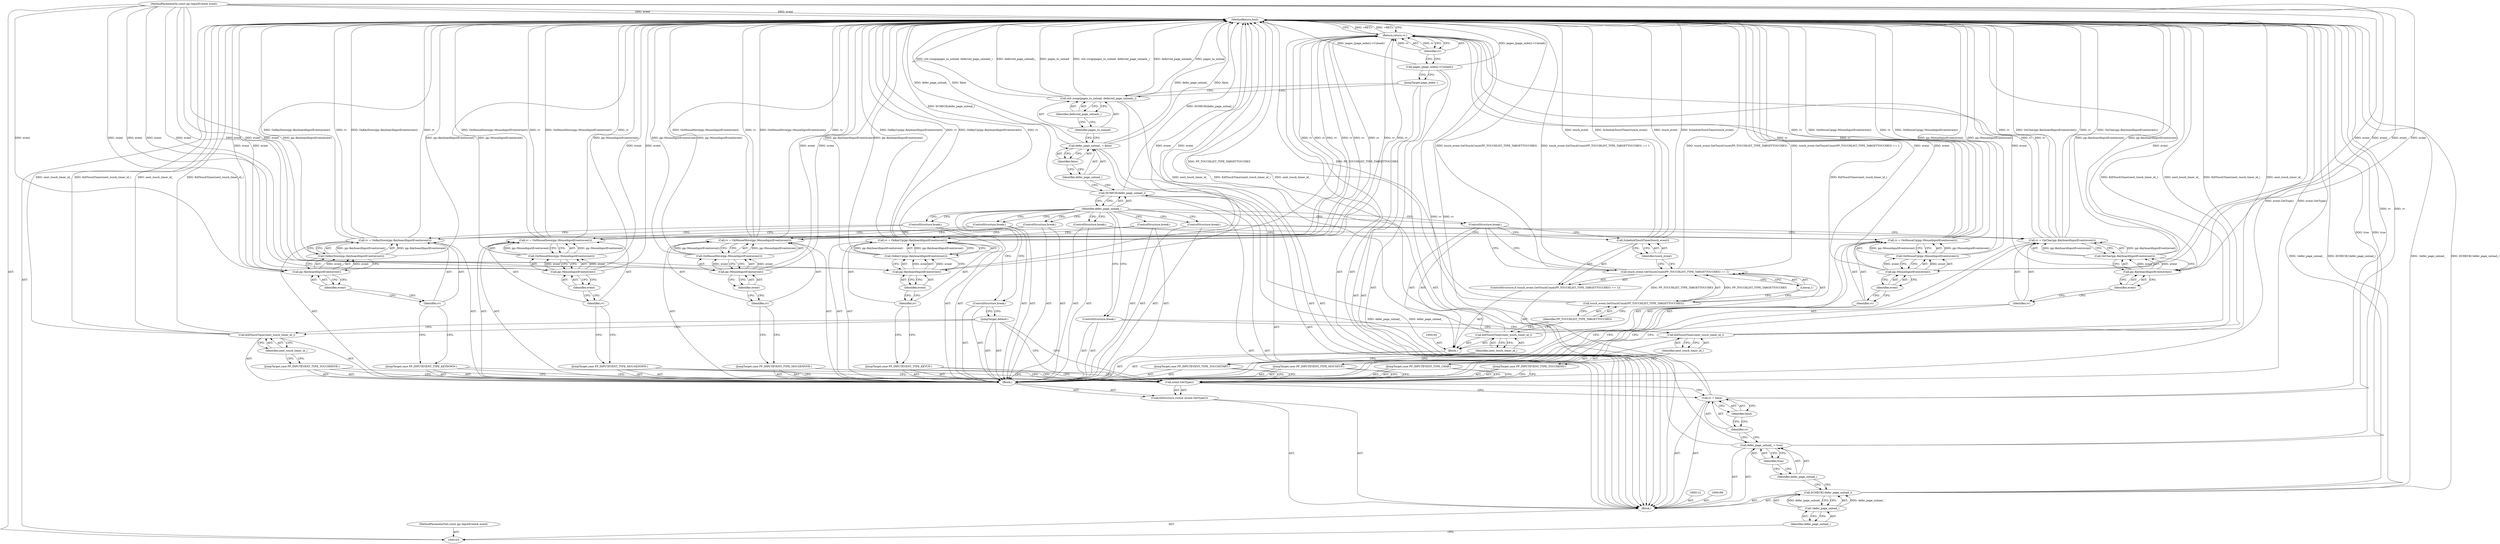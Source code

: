 digraph "0_Chrome_01c9a7e71ca435651723e8cbcab0b3ad4c5351e2" {
"1000196" [label="(MethodReturn,bool)"];
"1000104" [label="(MethodParameterIn,const pp::InputEvent& event)"];
"1000278" [label="(MethodParameterOut,const pp::InputEvent& event)"];
"1000105" [label="(Block,)"];
"1000129" [label="(Call,OnMouseUp(pp::MouseInputEvent(event)))"];
"1000130" [label="(Call,pp::MouseInputEvent(event))"];
"1000131" [label="(Identifier,event)"];
"1000127" [label="(Call,rv = OnMouseUp(pp::MouseInputEvent(event)))"];
"1000128" [label="(Identifier,rv)"];
"1000132" [label="(ControlStructure,break;)"];
"1000133" [label="(JumpTarget,case PP_INPUTEVENT_TYPE_MOUSEMOVE:)"];
"1000136" [label="(Call,OnMouseMove(pp::MouseInputEvent(event)))"];
"1000137" [label="(Call,pp::MouseInputEvent(event))"];
"1000138" [label="(Identifier,event)"];
"1000134" [label="(Call,rv = OnMouseMove(pp::MouseInputEvent(event)))"];
"1000135" [label="(Identifier,rv)"];
"1000139" [label="(ControlStructure,break;)"];
"1000140" [label="(JumpTarget,case PP_INPUTEVENT_TYPE_KEYDOWN:)"];
"1000143" [label="(Call,OnKeyDown(pp::KeyboardInputEvent(event)))"];
"1000144" [label="(Call,pp::KeyboardInputEvent(event))"];
"1000145" [label="(Identifier,event)"];
"1000141" [label="(Call,rv = OnKeyDown(pp::KeyboardInputEvent(event)))"];
"1000142" [label="(Identifier,rv)"];
"1000146" [label="(ControlStructure,break;)"];
"1000147" [label="(JumpTarget,case PP_INPUTEVENT_TYPE_KEYUP:)"];
"1000150" [label="(Call,OnKeyUp(pp::KeyboardInputEvent(event)))"];
"1000151" [label="(Call,pp::KeyboardInputEvent(event))"];
"1000152" [label="(Identifier,event)"];
"1000148" [label="(Call,rv = OnKeyUp(pp::KeyboardInputEvent(event)))"];
"1000149" [label="(Identifier,rv)"];
"1000108" [label="(Identifier,defer_page_unload_)"];
"1000106" [label="(Call,DCHECK(!defer_page_unload_))"];
"1000107" [label="(Call,!defer_page_unload_)"];
"1000153" [label="(ControlStructure,break;)"];
"1000154" [label="(JumpTarget,case PP_INPUTEVENT_TYPE_CHAR:)"];
"1000157" [label="(Call,OnChar(pp::KeyboardInputEvent(event)))"];
"1000158" [label="(Call,pp::KeyboardInputEvent(event))"];
"1000159" [label="(Identifier,event)"];
"1000155" [label="(Call,rv = OnChar(pp::KeyboardInputEvent(event)))"];
"1000156" [label="(Identifier,rv)"];
"1000160" [label="(ControlStructure,break;)"];
"1000161" [label="(JumpTarget,case PP_INPUTEVENT_TYPE_TOUCHSTART:)"];
"1000164" [label="(Identifier,next_touch_timer_id_)"];
"1000163" [label="(Call,KillTouchTimer(next_touch_timer_id_))"];
"1000162" [label="(Block,)"];
"1000167" [label="(Call,touch_event.GetTouchCount(PP_TOUCHLIST_TYPE_TARGETTOUCHES) == 1)"];
"1000168" [label="(Call,touch_event.GetTouchCount(PP_TOUCHLIST_TYPE_TARGETTOUCHES))"];
"1000169" [label="(Identifier,PP_TOUCHLIST_TYPE_TARGETTOUCHES)"];
"1000166" [label="(ControlStructure,if (touch_event.GetTouchCount(PP_TOUCHLIST_TYPE_TARGETTOUCHES) == 1))"];
"1000170" [label="(Literal,1)"];
"1000172" [label="(Identifier,touch_event)"];
"1000171" [label="(Call,ScheduleTouchTimer(touch_event))"];
"1000109" [label="(Call,defer_page_unload_ = true)"];
"1000110" [label="(Identifier,defer_page_unload_)"];
"1000111" [label="(Identifier,true)"];
"1000173" [label="(ControlStructure,break;)"];
"1000174" [label="(JumpTarget,case PP_INPUTEVENT_TYPE_TOUCHEND:)"];
"1000176" [label="(Identifier,next_touch_timer_id_)"];
"1000175" [label="(Call,KillTouchTimer(next_touch_timer_id_))"];
"1000177" [label="(ControlStructure,break;)"];
"1000178" [label="(JumpTarget,case PP_INPUTEVENT_TYPE_TOUCHMOVE:)"];
"1000180" [label="(Identifier,next_touch_timer_id_)"];
"1000179" [label="(Call,KillTouchTimer(next_touch_timer_id_))"];
"1000181" [label="(JumpTarget,default:)"];
"1000182" [label="(ControlStructure,break;)"];
"1000115" [label="(Identifier,false)"];
"1000113" [label="(Call,rv = false)"];
"1000114" [label="(Identifier,rv)"];
"1000184" [label="(Identifier,defer_page_unload_)"];
"1000183" [label="(Call,DCHECK(defer_page_unload_))"];
"1000187" [label="(Identifier,false)"];
"1000185" [label="(Call,defer_page_unload_ = false)"];
"1000186" [label="(Identifier,defer_page_unload_)"];
"1000190" [label="(Identifier,pages_to_unload)"];
"1000189" [label="(Call,std::swap(pages_to_unload, deferred_page_unloads_))"];
"1000191" [label="(Identifier,deferred_page_unloads_)"];
"1000192" [label="(JumpTarget,page_index :)"];
"1000117" [label="(Call,event.GetType())"];
"1000116" [label="(ControlStructure,switch (event.GetType()))"];
"1000118" [label="(Block,)"];
"1000193" [label="(Call,pages_[page_index]->Unload())"];
"1000195" [label="(Identifier,rv)"];
"1000194" [label="(Return,return rv;)"];
"1000119" [label="(JumpTarget,case PP_INPUTEVENT_TYPE_MOUSEDOWN:)"];
"1000122" [label="(Call,OnMouseDown(pp::MouseInputEvent(event)))"];
"1000123" [label="(Call,pp::MouseInputEvent(event))"];
"1000124" [label="(Identifier,event)"];
"1000120" [label="(Call,rv = OnMouseDown(pp::MouseInputEvent(event)))"];
"1000121" [label="(Identifier,rv)"];
"1000125" [label="(ControlStructure,break;)"];
"1000126" [label="(JumpTarget,case PP_INPUTEVENT_TYPE_MOUSEUP:)"];
"1000196" -> "1000103"  [label="AST: "];
"1000196" -> "1000194"  [label="CFG: "];
"1000194" -> "1000196"  [label="DDG: <RET>"];
"1000155" -> "1000196"  [label="DDG: OnChar(pp::KeyboardInputEvent(event))"];
"1000155" -> "1000196"  [label="DDG: rv"];
"1000151" -> "1000196"  [label="DDG: event"];
"1000148" -> "1000196"  [label="DDG: OnKeyUp(pp::KeyboardInputEvent(event))"];
"1000148" -> "1000196"  [label="DDG: rv"];
"1000163" -> "1000196"  [label="DDG: KillTouchTimer(next_touch_timer_id_)"];
"1000163" -> "1000196"  [label="DDG: next_touch_timer_id_"];
"1000158" -> "1000196"  [label="DDG: event"];
"1000117" -> "1000196"  [label="DDG: event.GetType()"];
"1000167" -> "1000196"  [label="DDG: touch_event.GetTouchCount(PP_TOUCHLIST_TYPE_TARGETTOUCHES)"];
"1000167" -> "1000196"  [label="DDG: touch_event.GetTouchCount(PP_TOUCHLIST_TYPE_TARGETTOUCHES) == 1"];
"1000129" -> "1000196"  [label="DDG: pp::MouseInputEvent(event)"];
"1000185" -> "1000196"  [label="DDG: defer_page_unload_"];
"1000185" -> "1000196"  [label="DDG: false"];
"1000171" -> "1000196"  [label="DDG: touch_event"];
"1000171" -> "1000196"  [label="DDG: ScheduleTouchTimer(touch_event)"];
"1000141" -> "1000196"  [label="DDG: rv"];
"1000141" -> "1000196"  [label="DDG: OnKeyDown(pp::KeyboardInputEvent(event))"];
"1000106" -> "1000196"  [label="DDG: !defer_page_unload_"];
"1000106" -> "1000196"  [label="DDG: DCHECK(!defer_page_unload_)"];
"1000150" -> "1000196"  [label="DDG: pp::KeyboardInputEvent(event)"];
"1000168" -> "1000196"  [label="DDG: PP_TOUCHLIST_TYPE_TARGETTOUCHES"];
"1000189" -> "1000196"  [label="DDG: pages_to_unload"];
"1000189" -> "1000196"  [label="DDG: std::swap(pages_to_unload, deferred_page_unloads_)"];
"1000189" -> "1000196"  [label="DDG: deferred_page_unloads_"];
"1000179" -> "1000196"  [label="DDG: KillTouchTimer(next_touch_timer_id_)"];
"1000179" -> "1000196"  [label="DDG: next_touch_timer_id_"];
"1000104" -> "1000196"  [label="DDG: event"];
"1000113" -> "1000196"  [label="DDG: rv"];
"1000122" -> "1000196"  [label="DDG: pp::MouseInputEvent(event)"];
"1000127" -> "1000196"  [label="DDG: OnMouseUp(pp::MouseInputEvent(event))"];
"1000127" -> "1000196"  [label="DDG: rv"];
"1000157" -> "1000196"  [label="DDG: pp::KeyboardInputEvent(event)"];
"1000143" -> "1000196"  [label="DDG: pp::KeyboardInputEvent(event)"];
"1000120" -> "1000196"  [label="DDG: rv"];
"1000120" -> "1000196"  [label="DDG: OnMouseDown(pp::MouseInputEvent(event))"];
"1000175" -> "1000196"  [label="DDG: next_touch_timer_id_"];
"1000175" -> "1000196"  [label="DDG: KillTouchTimer(next_touch_timer_id_)"];
"1000134" -> "1000196"  [label="DDG: rv"];
"1000134" -> "1000196"  [label="DDG: OnMouseMove(pp::MouseInputEvent(event))"];
"1000193" -> "1000196"  [label="DDG: pages_[page_index]->Unload()"];
"1000144" -> "1000196"  [label="DDG: event"];
"1000137" -> "1000196"  [label="DDG: event"];
"1000109" -> "1000196"  [label="DDG: true"];
"1000183" -> "1000196"  [label="DDG: DCHECK(defer_page_unload_)"];
"1000136" -> "1000196"  [label="DDG: pp::MouseInputEvent(event)"];
"1000130" -> "1000196"  [label="DDG: event"];
"1000123" -> "1000196"  [label="DDG: event"];
"1000104" -> "1000103"  [label="AST: "];
"1000104" -> "1000196"  [label="DDG: event"];
"1000104" -> "1000123"  [label="DDG: event"];
"1000104" -> "1000130"  [label="DDG: event"];
"1000104" -> "1000137"  [label="DDG: event"];
"1000104" -> "1000144"  [label="DDG: event"];
"1000104" -> "1000151"  [label="DDG: event"];
"1000104" -> "1000158"  [label="DDG: event"];
"1000278" -> "1000103"  [label="AST: "];
"1000105" -> "1000103"  [label="AST: "];
"1000106" -> "1000105"  [label="AST: "];
"1000109" -> "1000105"  [label="AST: "];
"1000112" -> "1000105"  [label="AST: "];
"1000113" -> "1000105"  [label="AST: "];
"1000116" -> "1000105"  [label="AST: "];
"1000183" -> "1000105"  [label="AST: "];
"1000185" -> "1000105"  [label="AST: "];
"1000188" -> "1000105"  [label="AST: "];
"1000189" -> "1000105"  [label="AST: "];
"1000192" -> "1000105"  [label="AST: "];
"1000193" -> "1000105"  [label="AST: "];
"1000194" -> "1000105"  [label="AST: "];
"1000129" -> "1000127"  [label="AST: "];
"1000129" -> "1000130"  [label="CFG: "];
"1000130" -> "1000129"  [label="AST: "];
"1000127" -> "1000129"  [label="CFG: "];
"1000129" -> "1000196"  [label="DDG: pp::MouseInputEvent(event)"];
"1000129" -> "1000127"  [label="DDG: pp::MouseInputEvent(event)"];
"1000130" -> "1000129"  [label="DDG: event"];
"1000130" -> "1000129"  [label="AST: "];
"1000130" -> "1000131"  [label="CFG: "];
"1000131" -> "1000130"  [label="AST: "];
"1000129" -> "1000130"  [label="CFG: "];
"1000130" -> "1000196"  [label="DDG: event"];
"1000130" -> "1000129"  [label="DDG: event"];
"1000104" -> "1000130"  [label="DDG: event"];
"1000131" -> "1000130"  [label="AST: "];
"1000131" -> "1000128"  [label="CFG: "];
"1000130" -> "1000131"  [label="CFG: "];
"1000127" -> "1000118"  [label="AST: "];
"1000127" -> "1000129"  [label="CFG: "];
"1000128" -> "1000127"  [label="AST: "];
"1000129" -> "1000127"  [label="AST: "];
"1000132" -> "1000127"  [label="CFG: "];
"1000127" -> "1000196"  [label="DDG: OnMouseUp(pp::MouseInputEvent(event))"];
"1000127" -> "1000196"  [label="DDG: rv"];
"1000129" -> "1000127"  [label="DDG: pp::MouseInputEvent(event)"];
"1000127" -> "1000194"  [label="DDG: rv"];
"1000128" -> "1000127"  [label="AST: "];
"1000128" -> "1000126"  [label="CFG: "];
"1000131" -> "1000128"  [label="CFG: "];
"1000132" -> "1000118"  [label="AST: "];
"1000132" -> "1000127"  [label="CFG: "];
"1000184" -> "1000132"  [label="CFG: "];
"1000133" -> "1000118"  [label="AST: "];
"1000133" -> "1000117"  [label="CFG: "];
"1000135" -> "1000133"  [label="CFG: "];
"1000136" -> "1000134"  [label="AST: "];
"1000136" -> "1000137"  [label="CFG: "];
"1000137" -> "1000136"  [label="AST: "];
"1000134" -> "1000136"  [label="CFG: "];
"1000136" -> "1000196"  [label="DDG: pp::MouseInputEvent(event)"];
"1000136" -> "1000134"  [label="DDG: pp::MouseInputEvent(event)"];
"1000137" -> "1000136"  [label="DDG: event"];
"1000137" -> "1000136"  [label="AST: "];
"1000137" -> "1000138"  [label="CFG: "];
"1000138" -> "1000137"  [label="AST: "];
"1000136" -> "1000137"  [label="CFG: "];
"1000137" -> "1000196"  [label="DDG: event"];
"1000137" -> "1000136"  [label="DDG: event"];
"1000104" -> "1000137"  [label="DDG: event"];
"1000138" -> "1000137"  [label="AST: "];
"1000138" -> "1000135"  [label="CFG: "];
"1000137" -> "1000138"  [label="CFG: "];
"1000134" -> "1000118"  [label="AST: "];
"1000134" -> "1000136"  [label="CFG: "];
"1000135" -> "1000134"  [label="AST: "];
"1000136" -> "1000134"  [label="AST: "];
"1000139" -> "1000134"  [label="CFG: "];
"1000134" -> "1000196"  [label="DDG: rv"];
"1000134" -> "1000196"  [label="DDG: OnMouseMove(pp::MouseInputEvent(event))"];
"1000136" -> "1000134"  [label="DDG: pp::MouseInputEvent(event)"];
"1000134" -> "1000194"  [label="DDG: rv"];
"1000135" -> "1000134"  [label="AST: "];
"1000135" -> "1000133"  [label="CFG: "];
"1000138" -> "1000135"  [label="CFG: "];
"1000139" -> "1000118"  [label="AST: "];
"1000139" -> "1000134"  [label="CFG: "];
"1000184" -> "1000139"  [label="CFG: "];
"1000140" -> "1000118"  [label="AST: "];
"1000140" -> "1000117"  [label="CFG: "];
"1000142" -> "1000140"  [label="CFG: "];
"1000143" -> "1000141"  [label="AST: "];
"1000143" -> "1000144"  [label="CFG: "];
"1000144" -> "1000143"  [label="AST: "];
"1000141" -> "1000143"  [label="CFG: "];
"1000143" -> "1000196"  [label="DDG: pp::KeyboardInputEvent(event)"];
"1000143" -> "1000141"  [label="DDG: pp::KeyboardInputEvent(event)"];
"1000144" -> "1000143"  [label="DDG: event"];
"1000144" -> "1000143"  [label="AST: "];
"1000144" -> "1000145"  [label="CFG: "];
"1000145" -> "1000144"  [label="AST: "];
"1000143" -> "1000144"  [label="CFG: "];
"1000144" -> "1000196"  [label="DDG: event"];
"1000144" -> "1000143"  [label="DDG: event"];
"1000104" -> "1000144"  [label="DDG: event"];
"1000145" -> "1000144"  [label="AST: "];
"1000145" -> "1000142"  [label="CFG: "];
"1000144" -> "1000145"  [label="CFG: "];
"1000141" -> "1000118"  [label="AST: "];
"1000141" -> "1000143"  [label="CFG: "];
"1000142" -> "1000141"  [label="AST: "];
"1000143" -> "1000141"  [label="AST: "];
"1000146" -> "1000141"  [label="CFG: "];
"1000141" -> "1000196"  [label="DDG: rv"];
"1000141" -> "1000196"  [label="DDG: OnKeyDown(pp::KeyboardInputEvent(event))"];
"1000143" -> "1000141"  [label="DDG: pp::KeyboardInputEvent(event)"];
"1000141" -> "1000194"  [label="DDG: rv"];
"1000142" -> "1000141"  [label="AST: "];
"1000142" -> "1000140"  [label="CFG: "];
"1000145" -> "1000142"  [label="CFG: "];
"1000146" -> "1000118"  [label="AST: "];
"1000146" -> "1000141"  [label="CFG: "];
"1000184" -> "1000146"  [label="CFG: "];
"1000147" -> "1000118"  [label="AST: "];
"1000147" -> "1000117"  [label="CFG: "];
"1000149" -> "1000147"  [label="CFG: "];
"1000150" -> "1000148"  [label="AST: "];
"1000150" -> "1000151"  [label="CFG: "];
"1000151" -> "1000150"  [label="AST: "];
"1000148" -> "1000150"  [label="CFG: "];
"1000150" -> "1000196"  [label="DDG: pp::KeyboardInputEvent(event)"];
"1000150" -> "1000148"  [label="DDG: pp::KeyboardInputEvent(event)"];
"1000151" -> "1000150"  [label="DDG: event"];
"1000151" -> "1000150"  [label="AST: "];
"1000151" -> "1000152"  [label="CFG: "];
"1000152" -> "1000151"  [label="AST: "];
"1000150" -> "1000151"  [label="CFG: "];
"1000151" -> "1000196"  [label="DDG: event"];
"1000151" -> "1000150"  [label="DDG: event"];
"1000104" -> "1000151"  [label="DDG: event"];
"1000152" -> "1000151"  [label="AST: "];
"1000152" -> "1000149"  [label="CFG: "];
"1000151" -> "1000152"  [label="CFG: "];
"1000148" -> "1000118"  [label="AST: "];
"1000148" -> "1000150"  [label="CFG: "];
"1000149" -> "1000148"  [label="AST: "];
"1000150" -> "1000148"  [label="AST: "];
"1000153" -> "1000148"  [label="CFG: "];
"1000148" -> "1000196"  [label="DDG: OnKeyUp(pp::KeyboardInputEvent(event))"];
"1000148" -> "1000196"  [label="DDG: rv"];
"1000150" -> "1000148"  [label="DDG: pp::KeyboardInputEvent(event)"];
"1000148" -> "1000194"  [label="DDG: rv"];
"1000149" -> "1000148"  [label="AST: "];
"1000149" -> "1000147"  [label="CFG: "];
"1000152" -> "1000149"  [label="CFG: "];
"1000108" -> "1000107"  [label="AST: "];
"1000108" -> "1000103"  [label="CFG: "];
"1000107" -> "1000108"  [label="CFG: "];
"1000106" -> "1000105"  [label="AST: "];
"1000106" -> "1000107"  [label="CFG: "];
"1000107" -> "1000106"  [label="AST: "];
"1000110" -> "1000106"  [label="CFG: "];
"1000106" -> "1000196"  [label="DDG: !defer_page_unload_"];
"1000106" -> "1000196"  [label="DDG: DCHECK(!defer_page_unload_)"];
"1000107" -> "1000106"  [label="DDG: defer_page_unload_"];
"1000107" -> "1000106"  [label="AST: "];
"1000107" -> "1000108"  [label="CFG: "];
"1000108" -> "1000107"  [label="AST: "];
"1000106" -> "1000107"  [label="CFG: "];
"1000107" -> "1000106"  [label="DDG: defer_page_unload_"];
"1000153" -> "1000118"  [label="AST: "];
"1000153" -> "1000148"  [label="CFG: "];
"1000184" -> "1000153"  [label="CFG: "];
"1000154" -> "1000118"  [label="AST: "];
"1000154" -> "1000117"  [label="CFG: "];
"1000156" -> "1000154"  [label="CFG: "];
"1000157" -> "1000155"  [label="AST: "];
"1000157" -> "1000158"  [label="CFG: "];
"1000158" -> "1000157"  [label="AST: "];
"1000155" -> "1000157"  [label="CFG: "];
"1000157" -> "1000196"  [label="DDG: pp::KeyboardInputEvent(event)"];
"1000157" -> "1000155"  [label="DDG: pp::KeyboardInputEvent(event)"];
"1000158" -> "1000157"  [label="DDG: event"];
"1000158" -> "1000157"  [label="AST: "];
"1000158" -> "1000159"  [label="CFG: "];
"1000159" -> "1000158"  [label="AST: "];
"1000157" -> "1000158"  [label="CFG: "];
"1000158" -> "1000196"  [label="DDG: event"];
"1000158" -> "1000157"  [label="DDG: event"];
"1000104" -> "1000158"  [label="DDG: event"];
"1000159" -> "1000158"  [label="AST: "];
"1000159" -> "1000156"  [label="CFG: "];
"1000158" -> "1000159"  [label="CFG: "];
"1000155" -> "1000118"  [label="AST: "];
"1000155" -> "1000157"  [label="CFG: "];
"1000156" -> "1000155"  [label="AST: "];
"1000157" -> "1000155"  [label="AST: "];
"1000160" -> "1000155"  [label="CFG: "];
"1000155" -> "1000196"  [label="DDG: OnChar(pp::KeyboardInputEvent(event))"];
"1000155" -> "1000196"  [label="DDG: rv"];
"1000157" -> "1000155"  [label="DDG: pp::KeyboardInputEvent(event)"];
"1000155" -> "1000194"  [label="DDG: rv"];
"1000156" -> "1000155"  [label="AST: "];
"1000156" -> "1000154"  [label="CFG: "];
"1000159" -> "1000156"  [label="CFG: "];
"1000160" -> "1000118"  [label="AST: "];
"1000160" -> "1000155"  [label="CFG: "];
"1000184" -> "1000160"  [label="CFG: "];
"1000161" -> "1000118"  [label="AST: "];
"1000161" -> "1000117"  [label="CFG: "];
"1000164" -> "1000161"  [label="CFG: "];
"1000164" -> "1000163"  [label="AST: "];
"1000164" -> "1000161"  [label="CFG: "];
"1000163" -> "1000164"  [label="CFG: "];
"1000163" -> "1000162"  [label="AST: "];
"1000163" -> "1000164"  [label="CFG: "];
"1000164" -> "1000163"  [label="AST: "];
"1000169" -> "1000163"  [label="CFG: "];
"1000163" -> "1000196"  [label="DDG: KillTouchTimer(next_touch_timer_id_)"];
"1000163" -> "1000196"  [label="DDG: next_touch_timer_id_"];
"1000162" -> "1000118"  [label="AST: "];
"1000163" -> "1000162"  [label="AST: "];
"1000165" -> "1000162"  [label="AST: "];
"1000166" -> "1000162"  [label="AST: "];
"1000173" -> "1000162"  [label="AST: "];
"1000167" -> "1000166"  [label="AST: "];
"1000167" -> "1000170"  [label="CFG: "];
"1000168" -> "1000167"  [label="AST: "];
"1000170" -> "1000167"  [label="AST: "];
"1000172" -> "1000167"  [label="CFG: "];
"1000173" -> "1000167"  [label="CFG: "];
"1000167" -> "1000196"  [label="DDG: touch_event.GetTouchCount(PP_TOUCHLIST_TYPE_TARGETTOUCHES)"];
"1000167" -> "1000196"  [label="DDG: touch_event.GetTouchCount(PP_TOUCHLIST_TYPE_TARGETTOUCHES) == 1"];
"1000168" -> "1000167"  [label="DDG: PP_TOUCHLIST_TYPE_TARGETTOUCHES"];
"1000168" -> "1000167"  [label="AST: "];
"1000168" -> "1000169"  [label="CFG: "];
"1000169" -> "1000168"  [label="AST: "];
"1000170" -> "1000168"  [label="CFG: "];
"1000168" -> "1000196"  [label="DDG: PP_TOUCHLIST_TYPE_TARGETTOUCHES"];
"1000168" -> "1000167"  [label="DDG: PP_TOUCHLIST_TYPE_TARGETTOUCHES"];
"1000169" -> "1000168"  [label="AST: "];
"1000169" -> "1000163"  [label="CFG: "];
"1000168" -> "1000169"  [label="CFG: "];
"1000166" -> "1000162"  [label="AST: "];
"1000167" -> "1000166"  [label="AST: "];
"1000171" -> "1000166"  [label="AST: "];
"1000170" -> "1000167"  [label="AST: "];
"1000170" -> "1000168"  [label="CFG: "];
"1000167" -> "1000170"  [label="CFG: "];
"1000172" -> "1000171"  [label="AST: "];
"1000172" -> "1000167"  [label="CFG: "];
"1000171" -> "1000172"  [label="CFG: "];
"1000171" -> "1000166"  [label="AST: "];
"1000171" -> "1000172"  [label="CFG: "];
"1000172" -> "1000171"  [label="AST: "];
"1000173" -> "1000171"  [label="CFG: "];
"1000171" -> "1000196"  [label="DDG: touch_event"];
"1000171" -> "1000196"  [label="DDG: ScheduleTouchTimer(touch_event)"];
"1000109" -> "1000105"  [label="AST: "];
"1000109" -> "1000111"  [label="CFG: "];
"1000110" -> "1000109"  [label="AST: "];
"1000111" -> "1000109"  [label="AST: "];
"1000114" -> "1000109"  [label="CFG: "];
"1000109" -> "1000196"  [label="DDG: true"];
"1000109" -> "1000183"  [label="DDG: defer_page_unload_"];
"1000110" -> "1000109"  [label="AST: "];
"1000110" -> "1000106"  [label="CFG: "];
"1000111" -> "1000110"  [label="CFG: "];
"1000111" -> "1000109"  [label="AST: "];
"1000111" -> "1000110"  [label="CFG: "];
"1000109" -> "1000111"  [label="CFG: "];
"1000173" -> "1000162"  [label="AST: "];
"1000173" -> "1000171"  [label="CFG: "];
"1000173" -> "1000167"  [label="CFG: "];
"1000184" -> "1000173"  [label="CFG: "];
"1000174" -> "1000118"  [label="AST: "];
"1000174" -> "1000117"  [label="CFG: "];
"1000176" -> "1000174"  [label="CFG: "];
"1000176" -> "1000175"  [label="AST: "];
"1000176" -> "1000174"  [label="CFG: "];
"1000175" -> "1000176"  [label="CFG: "];
"1000175" -> "1000118"  [label="AST: "];
"1000175" -> "1000176"  [label="CFG: "];
"1000176" -> "1000175"  [label="AST: "];
"1000177" -> "1000175"  [label="CFG: "];
"1000175" -> "1000196"  [label="DDG: next_touch_timer_id_"];
"1000175" -> "1000196"  [label="DDG: KillTouchTimer(next_touch_timer_id_)"];
"1000177" -> "1000118"  [label="AST: "];
"1000177" -> "1000175"  [label="CFG: "];
"1000184" -> "1000177"  [label="CFG: "];
"1000178" -> "1000118"  [label="AST: "];
"1000178" -> "1000117"  [label="CFG: "];
"1000180" -> "1000178"  [label="CFG: "];
"1000180" -> "1000179"  [label="AST: "];
"1000180" -> "1000178"  [label="CFG: "];
"1000179" -> "1000180"  [label="CFG: "];
"1000179" -> "1000118"  [label="AST: "];
"1000179" -> "1000180"  [label="CFG: "];
"1000180" -> "1000179"  [label="AST: "];
"1000181" -> "1000179"  [label="CFG: "];
"1000179" -> "1000196"  [label="DDG: KillTouchTimer(next_touch_timer_id_)"];
"1000179" -> "1000196"  [label="DDG: next_touch_timer_id_"];
"1000181" -> "1000118"  [label="AST: "];
"1000181" -> "1000117"  [label="CFG: "];
"1000181" -> "1000179"  [label="CFG: "];
"1000182" -> "1000181"  [label="CFG: "];
"1000182" -> "1000118"  [label="AST: "];
"1000182" -> "1000181"  [label="CFG: "];
"1000184" -> "1000182"  [label="CFG: "];
"1000115" -> "1000113"  [label="AST: "];
"1000115" -> "1000114"  [label="CFG: "];
"1000113" -> "1000115"  [label="CFG: "];
"1000113" -> "1000105"  [label="AST: "];
"1000113" -> "1000115"  [label="CFG: "];
"1000114" -> "1000113"  [label="AST: "];
"1000115" -> "1000113"  [label="AST: "];
"1000117" -> "1000113"  [label="CFG: "];
"1000113" -> "1000196"  [label="DDG: rv"];
"1000113" -> "1000194"  [label="DDG: rv"];
"1000114" -> "1000113"  [label="AST: "];
"1000114" -> "1000109"  [label="CFG: "];
"1000115" -> "1000114"  [label="CFG: "];
"1000184" -> "1000183"  [label="AST: "];
"1000184" -> "1000125"  [label="CFG: "];
"1000184" -> "1000132"  [label="CFG: "];
"1000184" -> "1000139"  [label="CFG: "];
"1000184" -> "1000146"  [label="CFG: "];
"1000183" -> "1000184"  [label="CFG: "];
"1000184" -> "1000160"  [label="CFG: "];
"1000184" -> "1000173"  [label="CFG: "];
"1000184" -> "1000177"  [label="CFG: "];
"1000184" -> "1000182"  [label="CFG: "];
"1000183" -> "1000105"  [label="AST: "];
"1000183" -> "1000184"  [label="CFG: "];
"1000184" -> "1000183"  [label="AST: "];
"1000186" -> "1000183"  [label="CFG: "];
"1000183" -> "1000196"  [label="DDG: DCHECK(defer_page_unload_)"];
"1000109" -> "1000183"  [label="DDG: defer_page_unload_"];
"1000187" -> "1000185"  [label="AST: "];
"1000187" -> "1000186"  [label="CFG: "];
"1000185" -> "1000187"  [label="CFG: "];
"1000185" -> "1000105"  [label="AST: "];
"1000185" -> "1000187"  [label="CFG: "];
"1000186" -> "1000185"  [label="AST: "];
"1000187" -> "1000185"  [label="AST: "];
"1000190" -> "1000185"  [label="CFG: "];
"1000185" -> "1000196"  [label="DDG: defer_page_unload_"];
"1000185" -> "1000196"  [label="DDG: false"];
"1000186" -> "1000185"  [label="AST: "];
"1000186" -> "1000183"  [label="CFG: "];
"1000187" -> "1000186"  [label="CFG: "];
"1000190" -> "1000189"  [label="AST: "];
"1000190" -> "1000185"  [label="CFG: "];
"1000191" -> "1000190"  [label="CFG: "];
"1000189" -> "1000105"  [label="AST: "];
"1000189" -> "1000191"  [label="CFG: "];
"1000190" -> "1000189"  [label="AST: "];
"1000191" -> "1000189"  [label="AST: "];
"1000192" -> "1000189"  [label="CFG: "];
"1000189" -> "1000196"  [label="DDG: pages_to_unload"];
"1000189" -> "1000196"  [label="DDG: std::swap(pages_to_unload, deferred_page_unloads_)"];
"1000189" -> "1000196"  [label="DDG: deferred_page_unloads_"];
"1000191" -> "1000189"  [label="AST: "];
"1000191" -> "1000190"  [label="CFG: "];
"1000189" -> "1000191"  [label="CFG: "];
"1000192" -> "1000105"  [label="AST: "];
"1000192" -> "1000189"  [label="CFG: "];
"1000193" -> "1000192"  [label="CFG: "];
"1000117" -> "1000116"  [label="AST: "];
"1000117" -> "1000113"  [label="CFG: "];
"1000119" -> "1000117"  [label="CFG: "];
"1000126" -> "1000117"  [label="CFG: "];
"1000133" -> "1000117"  [label="CFG: "];
"1000140" -> "1000117"  [label="CFG: "];
"1000147" -> "1000117"  [label="CFG: "];
"1000154" -> "1000117"  [label="CFG: "];
"1000161" -> "1000117"  [label="CFG: "];
"1000174" -> "1000117"  [label="CFG: "];
"1000178" -> "1000117"  [label="CFG: "];
"1000181" -> "1000117"  [label="CFG: "];
"1000117" -> "1000196"  [label="DDG: event.GetType()"];
"1000116" -> "1000105"  [label="AST: "];
"1000117" -> "1000116"  [label="AST: "];
"1000118" -> "1000116"  [label="AST: "];
"1000118" -> "1000116"  [label="AST: "];
"1000119" -> "1000118"  [label="AST: "];
"1000120" -> "1000118"  [label="AST: "];
"1000125" -> "1000118"  [label="AST: "];
"1000126" -> "1000118"  [label="AST: "];
"1000127" -> "1000118"  [label="AST: "];
"1000132" -> "1000118"  [label="AST: "];
"1000133" -> "1000118"  [label="AST: "];
"1000134" -> "1000118"  [label="AST: "];
"1000139" -> "1000118"  [label="AST: "];
"1000140" -> "1000118"  [label="AST: "];
"1000141" -> "1000118"  [label="AST: "];
"1000146" -> "1000118"  [label="AST: "];
"1000147" -> "1000118"  [label="AST: "];
"1000148" -> "1000118"  [label="AST: "];
"1000153" -> "1000118"  [label="AST: "];
"1000154" -> "1000118"  [label="AST: "];
"1000155" -> "1000118"  [label="AST: "];
"1000160" -> "1000118"  [label="AST: "];
"1000161" -> "1000118"  [label="AST: "];
"1000162" -> "1000118"  [label="AST: "];
"1000174" -> "1000118"  [label="AST: "];
"1000175" -> "1000118"  [label="AST: "];
"1000177" -> "1000118"  [label="AST: "];
"1000178" -> "1000118"  [label="AST: "];
"1000179" -> "1000118"  [label="AST: "];
"1000181" -> "1000118"  [label="AST: "];
"1000182" -> "1000118"  [label="AST: "];
"1000193" -> "1000105"  [label="AST: "];
"1000193" -> "1000192"  [label="CFG: "];
"1000195" -> "1000193"  [label="CFG: "];
"1000193" -> "1000196"  [label="DDG: pages_[page_index]->Unload()"];
"1000195" -> "1000194"  [label="AST: "];
"1000195" -> "1000193"  [label="CFG: "];
"1000194" -> "1000195"  [label="CFG: "];
"1000195" -> "1000194"  [label="DDG: rv"];
"1000194" -> "1000105"  [label="AST: "];
"1000194" -> "1000195"  [label="CFG: "];
"1000195" -> "1000194"  [label="AST: "];
"1000196" -> "1000194"  [label="CFG: "];
"1000194" -> "1000196"  [label="DDG: <RET>"];
"1000195" -> "1000194"  [label="DDG: rv"];
"1000141" -> "1000194"  [label="DDG: rv"];
"1000113" -> "1000194"  [label="DDG: rv"];
"1000120" -> "1000194"  [label="DDG: rv"];
"1000148" -> "1000194"  [label="DDG: rv"];
"1000134" -> "1000194"  [label="DDG: rv"];
"1000127" -> "1000194"  [label="DDG: rv"];
"1000155" -> "1000194"  [label="DDG: rv"];
"1000119" -> "1000118"  [label="AST: "];
"1000119" -> "1000117"  [label="CFG: "];
"1000121" -> "1000119"  [label="CFG: "];
"1000122" -> "1000120"  [label="AST: "];
"1000122" -> "1000123"  [label="CFG: "];
"1000123" -> "1000122"  [label="AST: "];
"1000120" -> "1000122"  [label="CFG: "];
"1000122" -> "1000196"  [label="DDG: pp::MouseInputEvent(event)"];
"1000122" -> "1000120"  [label="DDG: pp::MouseInputEvent(event)"];
"1000123" -> "1000122"  [label="DDG: event"];
"1000123" -> "1000122"  [label="AST: "];
"1000123" -> "1000124"  [label="CFG: "];
"1000124" -> "1000123"  [label="AST: "];
"1000122" -> "1000123"  [label="CFG: "];
"1000123" -> "1000196"  [label="DDG: event"];
"1000123" -> "1000122"  [label="DDG: event"];
"1000104" -> "1000123"  [label="DDG: event"];
"1000124" -> "1000123"  [label="AST: "];
"1000124" -> "1000121"  [label="CFG: "];
"1000123" -> "1000124"  [label="CFG: "];
"1000120" -> "1000118"  [label="AST: "];
"1000120" -> "1000122"  [label="CFG: "];
"1000121" -> "1000120"  [label="AST: "];
"1000122" -> "1000120"  [label="AST: "];
"1000125" -> "1000120"  [label="CFG: "];
"1000120" -> "1000196"  [label="DDG: rv"];
"1000120" -> "1000196"  [label="DDG: OnMouseDown(pp::MouseInputEvent(event))"];
"1000122" -> "1000120"  [label="DDG: pp::MouseInputEvent(event)"];
"1000120" -> "1000194"  [label="DDG: rv"];
"1000121" -> "1000120"  [label="AST: "];
"1000121" -> "1000119"  [label="CFG: "];
"1000124" -> "1000121"  [label="CFG: "];
"1000125" -> "1000118"  [label="AST: "];
"1000125" -> "1000120"  [label="CFG: "];
"1000184" -> "1000125"  [label="CFG: "];
"1000126" -> "1000118"  [label="AST: "];
"1000126" -> "1000117"  [label="CFG: "];
"1000128" -> "1000126"  [label="CFG: "];
}

